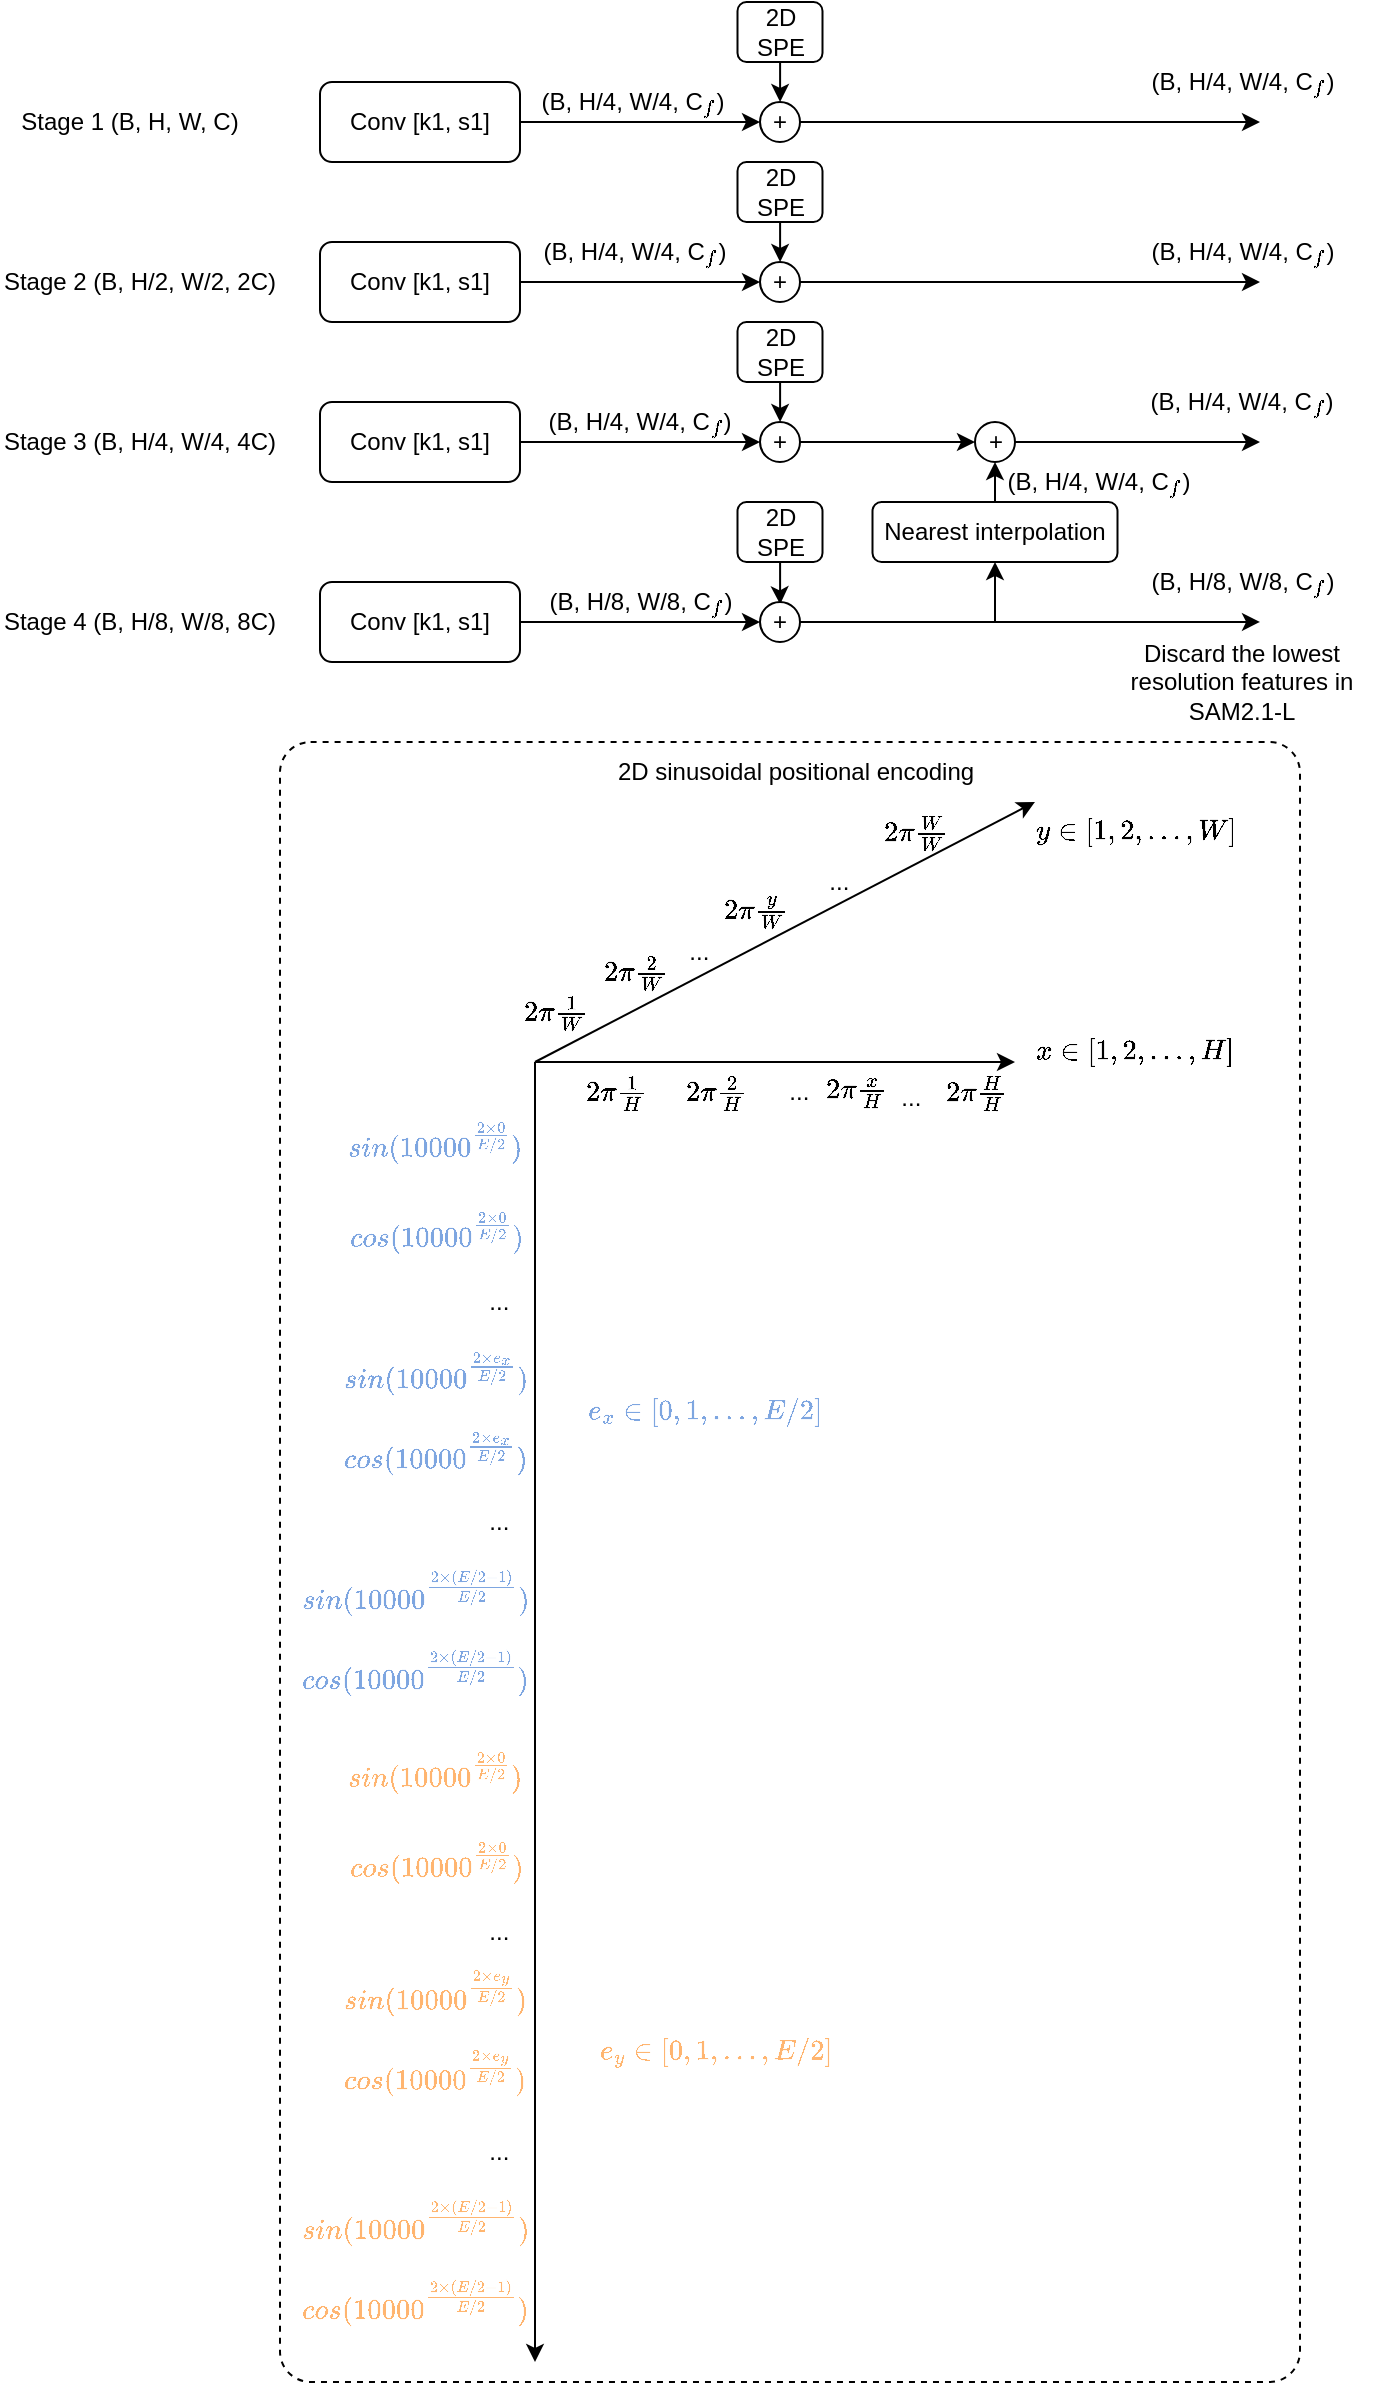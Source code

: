 <mxfile version="26.0.16">
  <diagram name="Page-1" id="UF5TTPkOo4tB0B7_BQ10">
    <mxGraphModel dx="2740" dy="1132" grid="1" gridSize="10" guides="1" tooltips="1" connect="1" arrows="1" fold="1" page="1" pageScale="1" pageWidth="850" pageHeight="1100" math="1" shadow="0">
      <root>
        <mxCell id="0" />
        <mxCell id="1" parent="0" />
        <mxCell id="-6LExr9zQhmZYvDBVCgw-63" value="" style="rounded=1;whiteSpace=wrap;html=1;arcSize=3;dashed=1;" vertex="1" parent="1">
          <mxGeometry x="150" y="380" width="510" height="820" as="geometry" />
        </mxCell>
        <mxCell id="-6LExr9zQhmZYvDBVCgw-73" style="edgeStyle=orthogonalEdgeStyle;rounded=0;orthogonalLoop=1;jettySize=auto;html=1;entryX=0;entryY=0.5;entryDx=0;entryDy=0;" edge="1" parent="1" source="-6LExr9zQhmZYvDBVCgw-1" target="-6LExr9zQhmZYvDBVCgw-72">
          <mxGeometry relative="1" as="geometry" />
        </mxCell>
        <mxCell id="-6LExr9zQhmZYvDBVCgw-1" value="Conv [k1, s1]" style="rounded=1;whiteSpace=wrap;html=1;" vertex="1" parent="1">
          <mxGeometry x="170" y="210" width="100" height="40" as="geometry" />
        </mxCell>
        <mxCell id="-6LExr9zQhmZYvDBVCgw-77" style="edgeStyle=orthogonalEdgeStyle;rounded=0;orthogonalLoop=1;jettySize=auto;html=1;entryX=0;entryY=0.5;entryDx=0;entryDy=0;" edge="1" parent="1" source="-6LExr9zQhmZYvDBVCgw-2">
          <mxGeometry relative="1" as="geometry">
            <mxPoint x="390.0" y="320" as="targetPoint" />
          </mxGeometry>
        </mxCell>
        <mxCell id="-6LExr9zQhmZYvDBVCgw-2" value="Conv [k1, s1]" style="rounded=1;whiteSpace=wrap;html=1;" vertex="1" parent="1">
          <mxGeometry x="170" y="300" width="100" height="40" as="geometry" />
        </mxCell>
        <mxCell id="-6LExr9zQhmZYvDBVCgw-67" style="edgeStyle=orthogonalEdgeStyle;rounded=0;orthogonalLoop=1;jettySize=auto;html=1;entryX=0;entryY=0.5;entryDx=0;entryDy=0;" edge="1" parent="1" source="-6LExr9zQhmZYvDBVCgw-3" target="-6LExr9zQhmZYvDBVCgw-66">
          <mxGeometry relative="1" as="geometry" />
        </mxCell>
        <mxCell id="-6LExr9zQhmZYvDBVCgw-3" value="Conv [k1, s1]" style="rounded=1;whiteSpace=wrap;html=1;" vertex="1" parent="1">
          <mxGeometry x="170" y="130" width="100" height="40" as="geometry" />
        </mxCell>
        <mxCell id="-6LExr9zQhmZYvDBVCgw-62" style="edgeStyle=orthogonalEdgeStyle;rounded=0;orthogonalLoop=1;jettySize=auto;html=1;entryX=0;entryY=0.5;entryDx=0;entryDy=0;" edge="1" parent="1" source="-6LExr9zQhmZYvDBVCgw-4" target="-6LExr9zQhmZYvDBVCgw-61">
          <mxGeometry relative="1" as="geometry" />
        </mxCell>
        <mxCell id="-6LExr9zQhmZYvDBVCgw-4" value="Conv [k1, s1]" style="rounded=1;whiteSpace=wrap;html=1;" vertex="1" parent="1">
          <mxGeometry x="170" y="50" width="100" height="40" as="geometry" />
        </mxCell>
        <mxCell id="-6LExr9zQhmZYvDBVCgw-5" value="Stage 4 (B, H/8, W/8, 8C)" style="text;html=1;align=center;verticalAlign=middle;whiteSpace=wrap;rounded=0;" vertex="1" parent="1">
          <mxGeometry x="10" y="300" width="140" height="40" as="geometry" />
        </mxCell>
        <mxCell id="-6LExr9zQhmZYvDBVCgw-7" value="Stage 3 (B, H/4, W/4, 4C)" style="text;html=1;align=center;verticalAlign=middle;whiteSpace=wrap;rounded=0;" vertex="1" parent="1">
          <mxGeometry x="10" y="210" width="140" height="40" as="geometry" />
        </mxCell>
        <mxCell id="-6LExr9zQhmZYvDBVCgw-8" value="Stage 2 (B, H/2, W/2, 2C)" style="text;html=1;align=center;verticalAlign=middle;whiteSpace=wrap;rounded=0;" vertex="1" parent="1">
          <mxGeometry x="10" y="130" width="140" height="40" as="geometry" />
        </mxCell>
        <mxCell id="-6LExr9zQhmZYvDBVCgw-9" value="Stage 1 (B, H, W, C)" style="text;html=1;align=center;verticalAlign=middle;whiteSpace=wrap;rounded=0;" vertex="1" parent="1">
          <mxGeometry x="10" y="50" width="130" height="40" as="geometry" />
        </mxCell>
        <mxCell id="-6LExr9zQhmZYvDBVCgw-13" value="\(x \in [1, 2, ...,H]\)" style="text;html=1;align=center;verticalAlign=middle;whiteSpace=wrap;rounded=0;" vertex="1" parent="1">
          <mxGeometry x="522.5" y="520" width="110" height="30" as="geometry" />
        </mxCell>
        <mxCell id="-6LExr9zQhmZYvDBVCgw-14" value="\(y \in [1, 2, ...,W]\)" style="text;html=1;align=center;verticalAlign=middle;whiteSpace=wrap;rounded=0;" vertex="1" parent="1">
          <mxGeometry x="522.5" y="410" width="110" height="30" as="geometry" />
        </mxCell>
        <mxCell id="-6LExr9zQhmZYvDBVCgw-15" value="(B, H/8, W/8, C\(_f\))" style="text;html=1;align=center;verticalAlign=middle;whiteSpace=wrap;rounded=0;" vertex="1" parent="1">
          <mxGeometry x="278.75" y="300" width="102.5" height="20" as="geometry" />
        </mxCell>
        <mxCell id="-6LExr9zQhmZYvDBVCgw-16" value="(B, H/4, W/4, C\(_f\))" style="text;html=1;align=center;verticalAlign=middle;whiteSpace=wrap;rounded=0;" vertex="1" parent="1">
          <mxGeometry x="270" y="210" width="120" height="20" as="geometry" />
        </mxCell>
        <mxCell id="-6LExr9zQhmZYvDBVCgw-17" value="(B, H/4, W/4, C\(_f\))" style="text;html=1;align=center;verticalAlign=middle;whiteSpace=wrap;rounded=0;" vertex="1" parent="1">
          <mxGeometry x="271.25" y="130" width="112.5" height="10" as="geometry" />
        </mxCell>
        <mxCell id="-6LExr9zQhmZYvDBVCgw-18" value="(B, H/4, W/4, C\(_f\))" style="text;html=1;align=center;verticalAlign=middle;whiteSpace=wrap;rounded=0;" vertex="1" parent="1">
          <mxGeometry x="275" y="50" width="102.5" height="20" as="geometry" />
        </mxCell>
        <mxCell id="-6LExr9zQhmZYvDBVCgw-19" value="" style="endArrow=classic;html=1;rounded=0;" edge="1" parent="1">
          <mxGeometry width="50" height="50" relative="1" as="geometry">
            <mxPoint x="277.5" y="540" as="sourcePoint" />
            <mxPoint x="517.5" y="540" as="targetPoint" />
          </mxGeometry>
        </mxCell>
        <mxCell id="-6LExr9zQhmZYvDBVCgw-20" value="" style="endArrow=classic;html=1;rounded=0;" edge="1" parent="1">
          <mxGeometry width="50" height="50" relative="1" as="geometry">
            <mxPoint x="277.5" y="540" as="sourcePoint" />
            <mxPoint x="277.5" y="1190" as="targetPoint" />
          </mxGeometry>
        </mxCell>
        <mxCell id="-6LExr9zQhmZYvDBVCgw-21" value="" style="endArrow=classic;html=1;rounded=0;" edge="1" parent="1">
          <mxGeometry width="50" height="50" relative="1" as="geometry">
            <mxPoint x="277.5" y="540" as="sourcePoint" />
            <mxPoint x="527.5" y="410" as="targetPoint" />
          </mxGeometry>
        </mxCell>
        <mxCell id="-6LExr9zQhmZYvDBVCgw-22" value="\(2 \pi \frac{1}{H}\)" style="text;html=1;align=center;verticalAlign=middle;whiteSpace=wrap;rounded=0;" vertex="1" parent="1">
          <mxGeometry x="287.5" y="540" width="60" height="30" as="geometry" />
        </mxCell>
        <mxCell id="-6LExr9zQhmZYvDBVCgw-23" value="\(2 \pi \frac{2}{H}\)" style="text;html=1;align=center;verticalAlign=middle;whiteSpace=wrap;rounded=0;" vertex="1" parent="1">
          <mxGeometry x="337.5" y="540" width="60" height="30" as="geometry" />
        </mxCell>
        <mxCell id="-6LExr9zQhmZYvDBVCgw-24" value="\(2 \pi \frac{x}{H}\)" style="text;html=1;align=center;verticalAlign=middle;whiteSpace=wrap;rounded=0;" vertex="1" parent="1">
          <mxGeometry x="407.5" y="540" width="60" height="30" as="geometry" />
        </mxCell>
        <mxCell id="-6LExr9zQhmZYvDBVCgw-25" value="\(2 \pi \frac{H}{H}\)" style="text;html=1;align=center;verticalAlign=middle;whiteSpace=wrap;rounded=0;" vertex="1" parent="1">
          <mxGeometry x="467.5" y="540" width="60" height="30" as="geometry" />
        </mxCell>
        <mxCell id="-6LExr9zQhmZYvDBVCgw-26" value="\(2 \pi \frac{1}{W}\)" style="text;html=1;align=center;verticalAlign=middle;whiteSpace=wrap;rounded=0;" vertex="1" parent="1">
          <mxGeometry x="257.5" y="500" width="60" height="30" as="geometry" />
        </mxCell>
        <mxCell id="-6LExr9zQhmZYvDBVCgw-27" value="\(2 \pi \frac{2}{W}\)" style="text;html=1;align=center;verticalAlign=middle;whiteSpace=wrap;rounded=0;" vertex="1" parent="1">
          <mxGeometry x="297.5" y="480" width="60" height="30" as="geometry" />
        </mxCell>
        <mxCell id="-6LExr9zQhmZYvDBVCgw-28" value="\(2 \pi \frac{y}{W}\)" style="text;html=1;align=center;verticalAlign=middle;whiteSpace=wrap;rounded=0;" vertex="1" parent="1">
          <mxGeometry x="357.5" y="450" width="60" height="30" as="geometry" />
        </mxCell>
        <mxCell id="-6LExr9zQhmZYvDBVCgw-29" value="\(2 \pi \frac{W}{W}\)" style="text;html=1;align=center;verticalAlign=middle;whiteSpace=wrap;rounded=0;" vertex="1" parent="1">
          <mxGeometry x="437.5" y="410" width="60" height="30" as="geometry" />
        </mxCell>
        <mxCell id="-6LExr9zQhmZYvDBVCgw-30" value="\(sin(10000^\frac{2 \times 0}{E/2})\)" style="text;html=1;align=center;verticalAlign=middle;whiteSpace=wrap;rounded=0;fontColor=#7EA6E0;" vertex="1" parent="1">
          <mxGeometry x="197.5" y="565" width="60" height="30" as="geometry" />
        </mxCell>
        <mxCell id="-6LExr9zQhmZYvDBVCgw-32" value="\(cos(10000^\frac{2 \times 0}{E/2})\)" style="text;html=1;align=center;verticalAlign=middle;whiteSpace=wrap;rounded=0;fontColor=#7EA6E0;" vertex="1" parent="1">
          <mxGeometry x="197.5" y="610" width="60" height="30" as="geometry" />
        </mxCell>
        <mxCell id="-6LExr9zQhmZYvDBVCgw-33" value="\(sin(10000^\frac{2 \times e_x}{E/2})\)" style="text;html=1;align=center;verticalAlign=middle;whiteSpace=wrap;rounded=0;fontColor=#7EA6E0;" vertex="1" parent="1">
          <mxGeometry x="197.5" y="680" width="60" height="30" as="geometry" />
        </mxCell>
        <mxCell id="-6LExr9zQhmZYvDBVCgw-34" value="\(cos(10000^\frac{2 \times e_x}{E/2})\)" style="text;html=1;align=center;verticalAlign=middle;whiteSpace=wrap;rounded=0;fontColor=#7EA6E0;" vertex="1" parent="1">
          <mxGeometry x="197.5" y="720" width="60" height="30" as="geometry" />
        </mxCell>
        <mxCell id="-6LExr9zQhmZYvDBVCgw-35" value="\(e_x \in [0, 1, ...,E/2]\)" style="text;html=1;align=center;verticalAlign=middle;whiteSpace=wrap;rounded=0;fontColor=#7EA6E0;" vertex="1" parent="1">
          <mxGeometry x="307.5" y="700" width="110" height="30" as="geometry" />
        </mxCell>
        <mxCell id="-6LExr9zQhmZYvDBVCgw-36" value="&amp;nbsp;..." style="text;html=1;align=center;verticalAlign=middle;whiteSpace=wrap;rounded=0;" vertex="1" parent="1">
          <mxGeometry x="397.5" y="545" width="20" height="20" as="geometry" />
        </mxCell>
        <mxCell id="-6LExr9zQhmZYvDBVCgw-37" value="&amp;nbsp;..." style="text;html=1;align=center;verticalAlign=middle;whiteSpace=wrap;rounded=0;" vertex="1" parent="1">
          <mxGeometry x="450" y="545" width="27.5" height="25" as="geometry" />
        </mxCell>
        <mxCell id="-6LExr9zQhmZYvDBVCgw-38" value="&amp;nbsp;..." style="text;html=1;align=center;verticalAlign=middle;whiteSpace=wrap;rounded=0;" vertex="1" parent="1">
          <mxGeometry x="347.5" y="475" width="20" height="20" as="geometry" />
        </mxCell>
        <mxCell id="-6LExr9zQhmZYvDBVCgw-39" value="&amp;nbsp;..." style="text;html=1;align=center;verticalAlign=middle;whiteSpace=wrap;rounded=0;" vertex="1" parent="1">
          <mxGeometry x="417.5" y="440" width="20" height="20" as="geometry" />
        </mxCell>
        <mxCell id="-6LExr9zQhmZYvDBVCgw-40" value="\(sin(10000^\frac{2 \times (E/2-1)}{E/2})\)" style="text;html=1;align=center;verticalAlign=middle;whiteSpace=wrap;rounded=0;fontColor=#7EA6E0;" vertex="1" parent="1">
          <mxGeometry x="187.5" y="790" width="60" height="30" as="geometry" />
        </mxCell>
        <mxCell id="-6LExr9zQhmZYvDBVCgw-41" value="\(cos(10000^\frac{2 \times (E/2-1)}{E/2})\)" style="text;html=1;align=center;verticalAlign=middle;whiteSpace=wrap;rounded=0;fontColor=#7EA6E0;" vertex="1" parent="1">
          <mxGeometry x="187.5" y="830" width="60" height="30" as="geometry" />
        </mxCell>
        <mxCell id="-6LExr9zQhmZYvDBVCgw-42" value="&amp;nbsp;..." style="text;html=1;align=center;verticalAlign=middle;whiteSpace=wrap;rounded=0;" vertex="1" parent="1">
          <mxGeometry x="247.5" y="650" width="20" height="20" as="geometry" />
        </mxCell>
        <mxCell id="-6LExr9zQhmZYvDBVCgw-43" value="&amp;nbsp;..." style="text;html=1;align=center;verticalAlign=middle;whiteSpace=wrap;rounded=0;" vertex="1" parent="1">
          <mxGeometry x="247.5" y="760" width="20" height="20" as="geometry" />
        </mxCell>
        <mxCell id="-6LExr9zQhmZYvDBVCgw-44" value="\(e_y \in [0, 1, ...,E/2]\)" style="text;html=1;align=center;verticalAlign=middle;whiteSpace=wrap;rounded=0;fontColor=#FFB570;" vertex="1" parent="1">
          <mxGeometry x="312.5" y="1020" width="110" height="30" as="geometry" />
        </mxCell>
        <mxCell id="-6LExr9zQhmZYvDBVCgw-47" value="\(sin(10000^\frac{2 \times e_y}{E/2})\)" style="text;html=1;align=center;verticalAlign=middle;whiteSpace=wrap;rounded=0;fontColor=#FFB570;" vertex="1" parent="1">
          <mxGeometry x="197.5" y="990" width="60" height="30" as="geometry" />
        </mxCell>
        <mxCell id="-6LExr9zQhmZYvDBVCgw-48" value="\(cos(10000^\frac{2 \times e_y}{E/2})\)" style="text;html=1;align=center;verticalAlign=middle;whiteSpace=wrap;rounded=0;fontColor=#FFB570;" vertex="1" parent="1">
          <mxGeometry x="197.5" y="1030" width="60" height="30" as="geometry" />
        </mxCell>
        <mxCell id="-6LExr9zQhmZYvDBVCgw-53" value="\(sin(10000^\frac{2 \times 0}{E/2})\)" style="text;html=1;align=center;verticalAlign=middle;whiteSpace=wrap;rounded=0;fontColor=#FFB570;" vertex="1" parent="1">
          <mxGeometry x="197.5" y="880" width="60" height="30" as="geometry" />
        </mxCell>
        <mxCell id="-6LExr9zQhmZYvDBVCgw-54" value="\(cos(10000^\frac{2 \times 0}{E/2})\)" style="text;html=1;align=center;verticalAlign=middle;whiteSpace=wrap;rounded=0;fontColor=#FFB570;" vertex="1" parent="1">
          <mxGeometry x="197.5" y="925" width="60" height="30" as="geometry" />
        </mxCell>
        <mxCell id="-6LExr9zQhmZYvDBVCgw-57" value="\(sin(10000^\frac{2 \times (E/2-1)}{E/2})\)" style="text;html=1;align=center;verticalAlign=middle;whiteSpace=wrap;rounded=0;fontColor=#FFB570;" vertex="1" parent="1">
          <mxGeometry x="187.5" y="1105" width="60" height="30" as="geometry" />
        </mxCell>
        <mxCell id="-6LExr9zQhmZYvDBVCgw-58" value="\(cos(10000^\frac{2 \times (E/2-1)}{E/2})\)" style="text;html=1;align=center;verticalAlign=middle;whiteSpace=wrap;rounded=0;fontColor=#FFB570;" vertex="1" parent="1">
          <mxGeometry x="187.5" y="1145" width="60" height="30" as="geometry" />
        </mxCell>
        <mxCell id="-6LExr9zQhmZYvDBVCgw-59" value="&amp;nbsp;..." style="text;html=1;align=center;verticalAlign=middle;whiteSpace=wrap;rounded=0;" vertex="1" parent="1">
          <mxGeometry x="247.5" y="965" width="20" height="20" as="geometry" />
        </mxCell>
        <mxCell id="-6LExr9zQhmZYvDBVCgw-60" value="&amp;nbsp;..." style="text;html=1;align=center;verticalAlign=middle;whiteSpace=wrap;rounded=0;" vertex="1" parent="1">
          <mxGeometry x="247.5" y="1075" width="20" height="20" as="geometry" />
        </mxCell>
        <mxCell id="-6LExr9zQhmZYvDBVCgw-92" style="edgeStyle=orthogonalEdgeStyle;rounded=0;orthogonalLoop=1;jettySize=auto;html=1;" edge="1" parent="1" source="-6LExr9zQhmZYvDBVCgw-61">
          <mxGeometry relative="1" as="geometry">
            <mxPoint x="640" y="70" as="targetPoint" />
          </mxGeometry>
        </mxCell>
        <mxCell id="-6LExr9zQhmZYvDBVCgw-61" value="+" style="ellipse;whiteSpace=wrap;html=1;aspect=fixed;" vertex="1" parent="1">
          <mxGeometry x="390" y="60" width="20" height="20" as="geometry" />
        </mxCell>
        <mxCell id="-6LExr9zQhmZYvDBVCgw-65" value="2D sinusoidal positional encoding" style="text;html=1;align=center;verticalAlign=middle;whiteSpace=wrap;rounded=0;" vertex="1" parent="1">
          <mxGeometry x="297.5" y="380" width="220" height="30" as="geometry" />
        </mxCell>
        <mxCell id="-6LExr9zQhmZYvDBVCgw-91" style="edgeStyle=orthogonalEdgeStyle;rounded=0;orthogonalLoop=1;jettySize=auto;html=1;" edge="1" parent="1" source="-6LExr9zQhmZYvDBVCgw-66">
          <mxGeometry relative="1" as="geometry">
            <mxPoint x="640" y="150" as="targetPoint" />
          </mxGeometry>
        </mxCell>
        <mxCell id="-6LExr9zQhmZYvDBVCgw-66" value="+" style="ellipse;whiteSpace=wrap;html=1;aspect=fixed;" vertex="1" parent="1">
          <mxGeometry x="390" y="140" width="20" height="20" as="geometry" />
        </mxCell>
        <mxCell id="-6LExr9zQhmZYvDBVCgw-69" style="edgeStyle=orthogonalEdgeStyle;rounded=0;orthogonalLoop=1;jettySize=auto;html=1;entryX=0.5;entryY=0;entryDx=0;entryDy=0;" edge="1" parent="1" source="-6LExr9zQhmZYvDBVCgw-68" target="-6LExr9zQhmZYvDBVCgw-61">
          <mxGeometry relative="1" as="geometry" />
        </mxCell>
        <mxCell id="-6LExr9zQhmZYvDBVCgw-68" value="2D SPE" style="rounded=1;whiteSpace=wrap;html=1;" vertex="1" parent="1">
          <mxGeometry x="378.75" y="10" width="42.5" height="30" as="geometry" />
        </mxCell>
        <mxCell id="-6LExr9zQhmZYvDBVCgw-71" style="edgeStyle=orthogonalEdgeStyle;rounded=0;orthogonalLoop=1;jettySize=auto;html=1;entryX=0.5;entryY=0;entryDx=0;entryDy=0;" edge="1" parent="1" source="-6LExr9zQhmZYvDBVCgw-70" target="-6LExr9zQhmZYvDBVCgw-66">
          <mxGeometry relative="1" as="geometry" />
        </mxCell>
        <mxCell id="-6LExr9zQhmZYvDBVCgw-70" value="2D SPE" style="rounded=1;whiteSpace=wrap;html=1;" vertex="1" parent="1">
          <mxGeometry x="378.75" y="90" width="42.5" height="30" as="geometry" />
        </mxCell>
        <mxCell id="-6LExr9zQhmZYvDBVCgw-86" style="edgeStyle=orthogonalEdgeStyle;rounded=0;orthogonalLoop=1;jettySize=auto;html=1;entryX=0;entryY=0.5;entryDx=0;entryDy=0;" edge="1" parent="1" source="-6LExr9zQhmZYvDBVCgw-72" target="-6LExr9zQhmZYvDBVCgw-85">
          <mxGeometry relative="1" as="geometry" />
        </mxCell>
        <mxCell id="-6LExr9zQhmZYvDBVCgw-72" value="+" style="ellipse;whiteSpace=wrap;html=1;aspect=fixed;" vertex="1" parent="1">
          <mxGeometry x="390" y="220" width="20" height="20" as="geometry" />
        </mxCell>
        <mxCell id="-6LExr9zQhmZYvDBVCgw-75" style="edgeStyle=orthogonalEdgeStyle;rounded=0;orthogonalLoop=1;jettySize=auto;html=1;entryX=0.5;entryY=0;entryDx=0;entryDy=0;" edge="1" parent="1" source="-6LExr9zQhmZYvDBVCgw-74" target="-6LExr9zQhmZYvDBVCgw-72">
          <mxGeometry relative="1" as="geometry" />
        </mxCell>
        <mxCell id="-6LExr9zQhmZYvDBVCgw-74" value="2D SPE" style="rounded=1;whiteSpace=wrap;html=1;" vertex="1" parent="1">
          <mxGeometry x="378.75" y="170" width="42.5" height="30" as="geometry" />
        </mxCell>
        <mxCell id="-6LExr9zQhmZYvDBVCgw-78" value="2D SPE" style="rounded=1;whiteSpace=wrap;html=1;" vertex="1" parent="1">
          <mxGeometry x="378.75" y="260" width="42.5" height="30" as="geometry" />
        </mxCell>
        <mxCell id="-6LExr9zQhmZYvDBVCgw-79" style="edgeStyle=orthogonalEdgeStyle;rounded=0;orthogonalLoop=1;jettySize=auto;html=1;entryX=0.504;entryY=0.058;entryDx=0;entryDy=0;entryPerimeter=0;" edge="1" parent="1" source="-6LExr9zQhmZYvDBVCgw-78" target="-6LExr9zQhmZYvDBVCgw-80">
          <mxGeometry relative="1" as="geometry">
            <mxPoint x="399.94" y="310.88" as="targetPoint" />
            <Array as="points" />
          </mxGeometry>
        </mxCell>
        <mxCell id="-6LExr9zQhmZYvDBVCgw-82" style="edgeStyle=orthogonalEdgeStyle;rounded=0;orthogonalLoop=1;jettySize=auto;html=1;entryX=0.5;entryY=1;entryDx=0;entryDy=0;" edge="1" parent="1" source="-6LExr9zQhmZYvDBVCgw-80" target="-6LExr9zQhmZYvDBVCgw-81">
          <mxGeometry relative="1" as="geometry" />
        </mxCell>
        <mxCell id="-6LExr9zQhmZYvDBVCgw-83" style="edgeStyle=orthogonalEdgeStyle;rounded=0;orthogonalLoop=1;jettySize=auto;html=1;exitX=1;exitY=0.5;exitDx=0;exitDy=0;" edge="1" parent="1" source="-6LExr9zQhmZYvDBVCgw-80">
          <mxGeometry relative="1" as="geometry">
            <mxPoint x="640.0" y="319.944" as="targetPoint" />
          </mxGeometry>
        </mxCell>
        <mxCell id="-6LExr9zQhmZYvDBVCgw-80" value="+" style="ellipse;whiteSpace=wrap;html=1;aspect=fixed;" vertex="1" parent="1">
          <mxGeometry x="390" y="310" width="20" height="20" as="geometry" />
        </mxCell>
        <mxCell id="-6LExr9zQhmZYvDBVCgw-87" style="edgeStyle=orthogonalEdgeStyle;rounded=0;orthogonalLoop=1;jettySize=auto;html=1;exitX=0.5;exitY=0;exitDx=0;exitDy=0;entryX=0.5;entryY=1;entryDx=0;entryDy=0;" edge="1" parent="1" source="-6LExr9zQhmZYvDBVCgw-81" target="-6LExr9zQhmZYvDBVCgw-85">
          <mxGeometry relative="1" as="geometry" />
        </mxCell>
        <mxCell id="-6LExr9zQhmZYvDBVCgw-81" value="Nearest interpolation" style="rounded=1;whiteSpace=wrap;html=1;" vertex="1" parent="1">
          <mxGeometry x="446.25" y="260" width="122.5" height="30" as="geometry" />
        </mxCell>
        <mxCell id="-6LExr9zQhmZYvDBVCgw-84" value="(B, H/4, W/4, C\(_f\))" style="text;html=1;align=center;verticalAlign=middle;whiteSpace=wrap;rounded=0;" vertex="1" parent="1">
          <mxGeometry x="507.5" y="240" width="102.5" height="20" as="geometry" />
        </mxCell>
        <mxCell id="-6LExr9zQhmZYvDBVCgw-90" style="edgeStyle=orthogonalEdgeStyle;rounded=0;orthogonalLoop=1;jettySize=auto;html=1;" edge="1" parent="1" source="-6LExr9zQhmZYvDBVCgw-85">
          <mxGeometry relative="1" as="geometry">
            <mxPoint x="640" y="230" as="targetPoint" />
          </mxGeometry>
        </mxCell>
        <mxCell id="-6LExr9zQhmZYvDBVCgw-85" value="+" style="ellipse;whiteSpace=wrap;html=1;aspect=fixed;" vertex="1" parent="1">
          <mxGeometry x="497.5" y="220" width="20" height="20" as="geometry" />
        </mxCell>
        <mxCell id="-6LExr9zQhmZYvDBVCgw-93" value="(B, H/8, W/8, C\(_f\))" style="text;html=1;align=center;verticalAlign=middle;whiteSpace=wrap;rounded=0;" vertex="1" parent="1">
          <mxGeometry x="580" y="290" width="102.5" height="20" as="geometry" />
        </mxCell>
        <mxCell id="-6LExr9zQhmZYvDBVCgw-94" value="(B, H/4, W/4, C\(_f\))" style="text;html=1;align=center;verticalAlign=middle;whiteSpace=wrap;rounded=0;" vertex="1" parent="1">
          <mxGeometry x="571.25" y="200" width="120" height="20" as="geometry" />
        </mxCell>
        <mxCell id="-6LExr9zQhmZYvDBVCgw-95" value="(B, H/4, W/4, C\(_f\))" style="text;html=1;align=center;verticalAlign=middle;whiteSpace=wrap;rounded=0;" vertex="1" parent="1">
          <mxGeometry x="575" y="130" width="112.5" height="10" as="geometry" />
        </mxCell>
        <mxCell id="-6LExr9zQhmZYvDBVCgw-96" value="(B, H/4, W/4, C\(_f\))" style="text;html=1;align=center;verticalAlign=middle;whiteSpace=wrap;rounded=0;" vertex="1" parent="1">
          <mxGeometry x="580" y="40" width="102.5" height="20" as="geometry" />
        </mxCell>
        <mxCell id="-6LExr9zQhmZYvDBVCgw-97" value="Discard the lowest resolution features in SAM2.1-L" style="text;html=1;align=center;verticalAlign=middle;whiteSpace=wrap;rounded=0;" vertex="1" parent="1">
          <mxGeometry x="561.25" y="330" width="140" height="40" as="geometry" />
        </mxCell>
      </root>
    </mxGraphModel>
  </diagram>
</mxfile>
